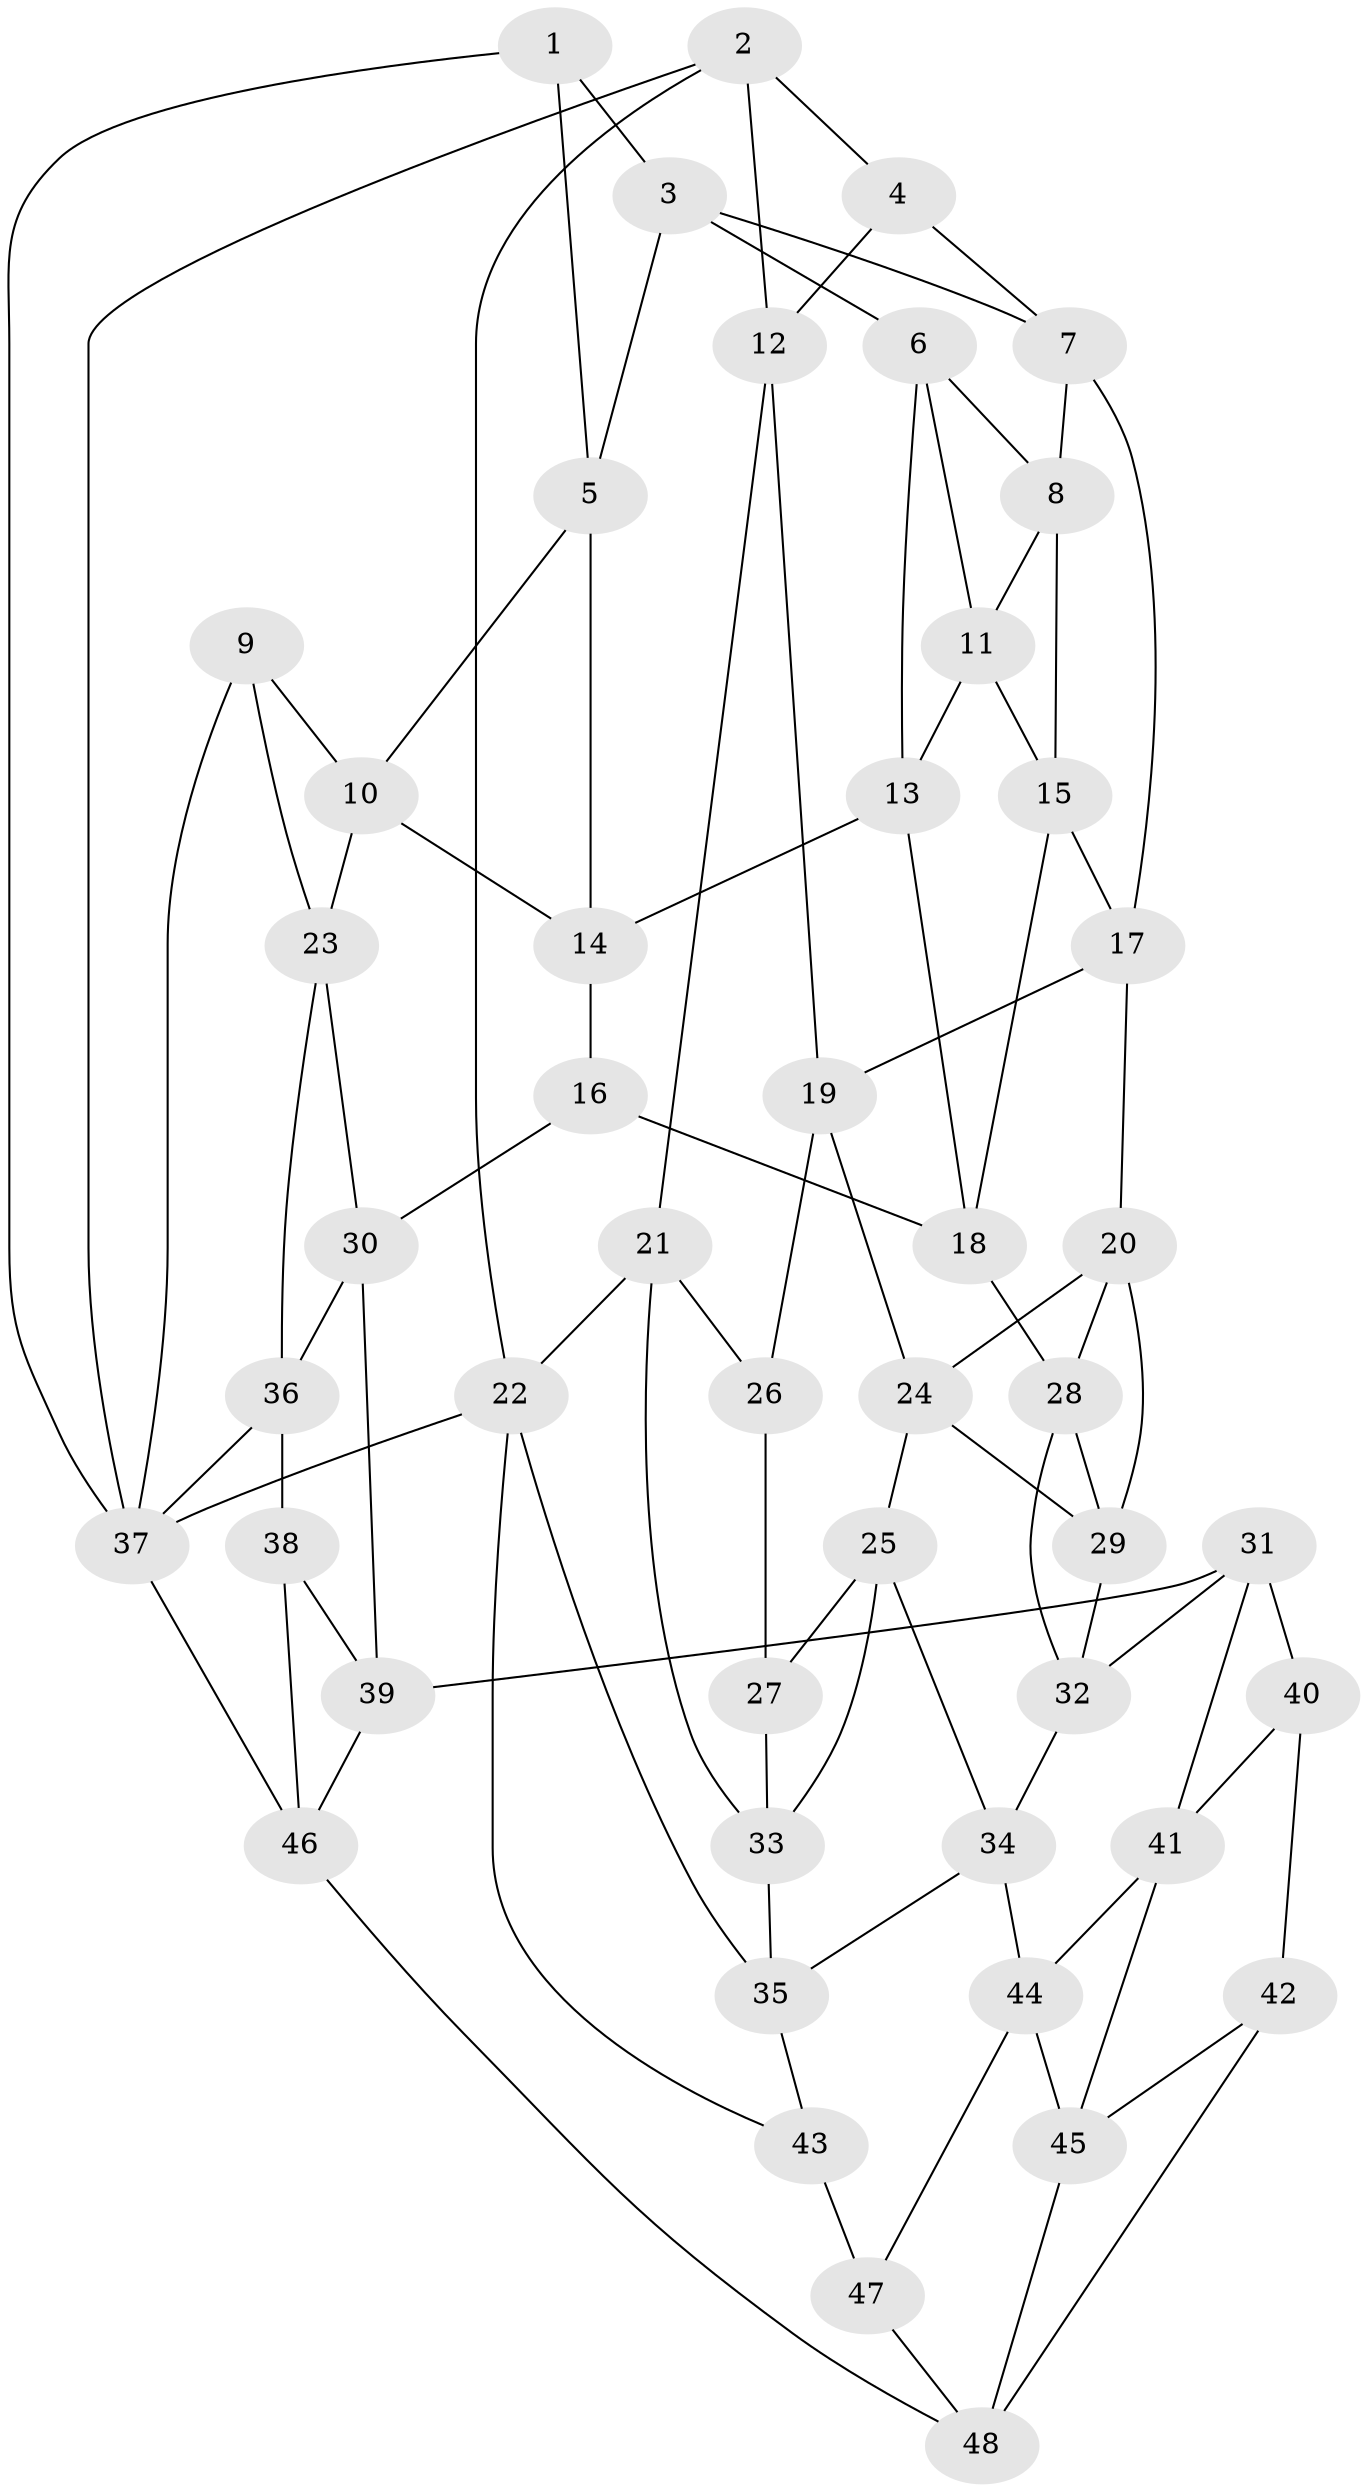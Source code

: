 // original degree distribution, {3: 0.021739130434782608, 5: 0.5, 6: 0.22826086956521738, 4: 0.25}
// Generated by graph-tools (version 1.1) at 2025/27/03/09/25 03:27:16]
// undirected, 48 vertices, 92 edges
graph export_dot {
graph [start="1"]
  node [color=gray90,style=filled];
  1;
  2;
  3;
  4;
  5;
  6;
  7;
  8;
  9;
  10;
  11;
  12;
  13;
  14;
  15;
  16;
  17;
  18;
  19;
  20;
  21;
  22;
  23;
  24;
  25;
  26;
  27;
  28;
  29;
  30;
  31;
  32;
  33;
  34;
  35;
  36;
  37;
  38;
  39;
  40;
  41;
  42;
  43;
  44;
  45;
  46;
  47;
  48;
  1 -- 3 [weight=1.0];
  1 -- 5 [weight=1.0];
  1 -- 37 [weight=1.0];
  2 -- 4 [weight=1.0];
  2 -- 12 [weight=1.0];
  2 -- 22 [weight=1.0];
  2 -- 37 [weight=1.0];
  3 -- 5 [weight=1.0];
  3 -- 6 [weight=1.0];
  3 -- 7 [weight=1.0];
  4 -- 7 [weight=1.0];
  4 -- 12 [weight=1.0];
  5 -- 10 [weight=1.0];
  5 -- 14 [weight=1.0];
  6 -- 8 [weight=1.0];
  6 -- 11 [weight=1.0];
  6 -- 13 [weight=1.0];
  7 -- 8 [weight=1.0];
  7 -- 17 [weight=1.0];
  8 -- 11 [weight=1.0];
  8 -- 15 [weight=1.0];
  9 -- 10 [weight=1.0];
  9 -- 23 [weight=1.0];
  9 -- 37 [weight=1.0];
  10 -- 14 [weight=1.0];
  10 -- 23 [weight=1.0];
  11 -- 13 [weight=1.0];
  11 -- 15 [weight=1.0];
  12 -- 19 [weight=1.0];
  12 -- 21 [weight=1.0];
  13 -- 14 [weight=1.0];
  13 -- 18 [weight=1.0];
  14 -- 16 [weight=1.0];
  15 -- 17 [weight=1.0];
  15 -- 18 [weight=1.0];
  16 -- 18 [weight=1.0];
  16 -- 30 [weight=1.0];
  17 -- 19 [weight=1.0];
  17 -- 20 [weight=1.0];
  18 -- 28 [weight=1.0];
  19 -- 24 [weight=1.0];
  19 -- 26 [weight=1.0];
  20 -- 24 [weight=1.0];
  20 -- 28 [weight=1.0];
  20 -- 29 [weight=1.0];
  21 -- 22 [weight=1.0];
  21 -- 26 [weight=1.0];
  21 -- 33 [weight=1.0];
  22 -- 35 [weight=1.0];
  22 -- 37 [weight=1.0];
  22 -- 43 [weight=1.0];
  23 -- 30 [weight=1.0];
  23 -- 36 [weight=1.0];
  24 -- 25 [weight=1.0];
  24 -- 29 [weight=1.0];
  25 -- 27 [weight=1.0];
  25 -- 33 [weight=1.0];
  25 -- 34 [weight=1.0];
  26 -- 27 [weight=2.0];
  27 -- 33 [weight=1.0];
  28 -- 29 [weight=1.0];
  28 -- 32 [weight=1.0];
  29 -- 32 [weight=1.0];
  30 -- 36 [weight=1.0];
  30 -- 39 [weight=1.0];
  31 -- 32 [weight=1.0];
  31 -- 39 [weight=1.0];
  31 -- 40 [weight=1.0];
  31 -- 41 [weight=1.0];
  32 -- 34 [weight=1.0];
  33 -- 35 [weight=1.0];
  34 -- 35 [weight=1.0];
  34 -- 44 [weight=1.0];
  35 -- 43 [weight=1.0];
  36 -- 37 [weight=1.0];
  36 -- 38 [weight=1.0];
  37 -- 46 [weight=1.0];
  38 -- 39 [weight=1.0];
  38 -- 46 [weight=1.0];
  39 -- 46 [weight=1.0];
  40 -- 41 [weight=1.0];
  40 -- 42 [weight=2.0];
  41 -- 44 [weight=1.0];
  41 -- 45 [weight=1.0];
  42 -- 45 [weight=1.0];
  42 -- 48 [weight=1.0];
  43 -- 47 [weight=2.0];
  44 -- 45 [weight=1.0];
  44 -- 47 [weight=1.0];
  45 -- 48 [weight=1.0];
  46 -- 48 [weight=1.0];
  47 -- 48 [weight=1.0];
}
